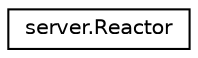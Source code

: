digraph "그래픽컬한 클래스 계통도"
{
  edge [fontname="Helvetica",fontsize="10",labelfontname="Helvetica",labelfontsize="10"];
  node [fontname="Helvetica",fontsize="10",shape=record];
  rankdir="LR";
  Node1 [label="server.Reactor",height=0.2,width=0.4,color="black", fillcolor="white", style="filled",URL="$classserver_1_1_reactor.html"];
}
